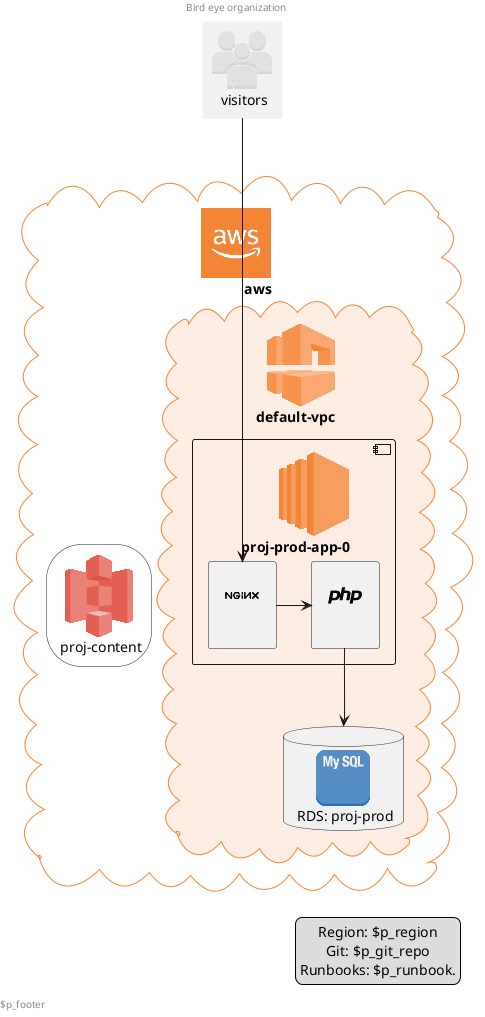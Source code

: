 @startuml Production Deployment


!include <aws/common>


!include <aws/Compute/AmazonEC2/AmazonEC2>
!include <aws/Compute/AmazonEC2/instance/instance>
!include <aws/Compute/AmazonEC2/instances/instances>
!include <aws/Compute/AmazonVPC/AmazonVPC>
!include <aws/General/AWScloud/AWScloud>
!include <aws/General/client/client>
!include <aws/General/users/users>
!include <aws/General/user/user>

!include <tupadr3/common>
!include <tupadr3/devicons/nginx>
!include <tupadr3/devicons/php>

!include <aws/Storage/AmazonS3/AmazonS3>
!include <aws/Storage/AmazonS3/bucket/bucket>
!include <aws/Storage/AmazonS3/bucketwithobjects/bucketwithobjects>
!include <aws/Storage/AmazonS3/object/object>

/' Inclusions for more detailed diagrams '/
!include <aws/Compute/AmazonEC2/DBoninstance/DBoninstance>
!include <aws/Compute/AmazonEC2/ElasticIPaddress/ElasticIPaddress>

!include <aws/Compute/ElasticLoadBalancing/ApplicationLoadBalancer/ApplicationLoadBalancer>
!include <aws/Compute/ElasticLoadBalancing/ClassicLoadbalancer/ClassicLoadbalancer>
!include <aws/Compute/ElasticLoadBalancing/ElasticLoadBalancing>
!include <aws/Database/AmazonRDS/AmazonRDS>
!include <aws/Database/AmazonRDS/MySQLDBinstance/MySQLDBinstance>
!include <aws/Database/AmazonRDS/MySQLinstancealternate/MySQLinstancealternate>
!include <aws/SDKs/PHP/PHP>
!include <aws/SecurityIdentityCompliance/ACM/certificatemanager/certificatemanager>

' Diagram related constants
!$p_header="Bird eye organization"
!$p_aws_id="aws"
!$p_project="proj"
!$p_fqdn="https://proj.com"
!$p_env="prod"
!$p_default_vpc="default-vpc"

' END

header "$p_header"

USERS(visitors, "visitors")

AWSCLOUD(aws, "$p_aws_id") {

    AMAZONS3(appcontent, "$p_project-content")

    AMAZONVPC(appvpc, "$p_default_vpc") {


AMAZONEC2(webserver, "$p_project-$p_env-app-0") {
    DEV_NGINX(nginx1, "")
    DEV_PHP(php1, "")
}

MYSQLINSTANCEALTERNATE(db1, "RDS: $p_project-$p_env" )

}

visitors ---> nginx1
nginx1 -> php1
php1 --> db1





legend right
  Region: $p_region
  Git: $p_git_repo
  Runbooks: $p_runbook.
endlegend

left footer $p_footer



@enduml
